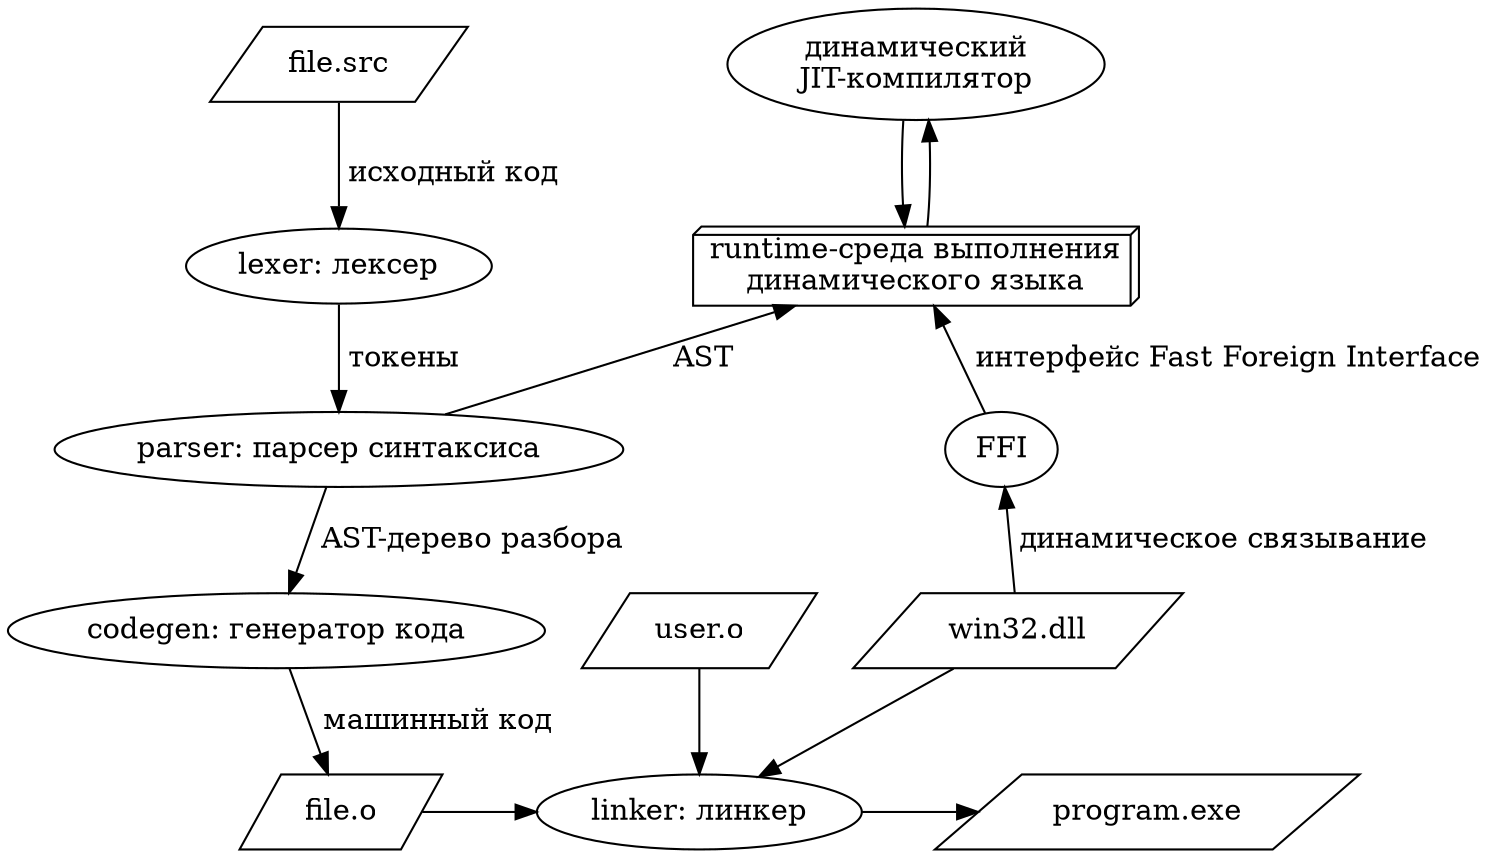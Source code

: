 digraph {
"file.src" -> lexer [label="\ исходный код"];
lexer [label="lexer: лексер"];
lexer -> parser [label="\ токены"];
parser [label="parser: парсер синтаксиса"];
parser -> codegen [label="\ AST-дерево разбора"];
codegen [label="codegen: генератор кода"];
codegen -> "file.o" [label="\ машинный код"];
"file.src","file.o","user.o","win32.dll","program.exe" [shape=parallelogram];
parser -> dyna  [label="\ AST"];
{rank=same; lexer; dyna }
{rank=same; parser; FFI; }
jit [label="динамический\nJIT-компилятор"];
dyna [label="runtime-среда выполнения\nдинамического языка",shape=box3d];
dyna -> jit -> dyna;
{ rank=same; "file.o" -> linker -> "program.exe"; }
"user.o","win32.dll" -> linker;
linker [label="linker: линкер"];
{rank=same; "file.src"; jit; }
"win32.dll" -> FFI [label="\ динамическое связывание"];
FFI-> dyna [label="\ интерфейс Fast Foreign Interface"];
{rank=same; codegen; "user.o"; "win32.dll"; }
}
